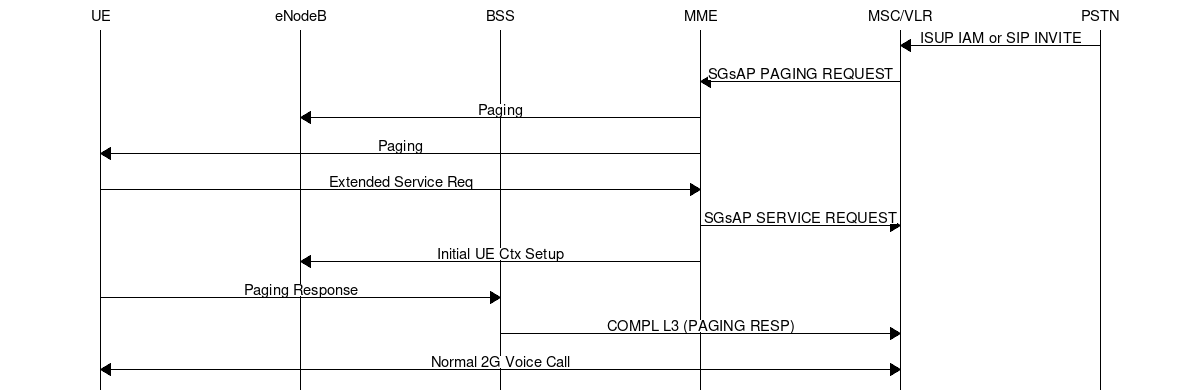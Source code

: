 msc {
	hscale=2;
	UE, ENB [label="eNodeB"], BSS, MME, VLR [label="MSC/VLR"], PSTN;

	VLR <= PSTN	[label="ISUP IAM or SIP INVITE"];
	MME <= VLR	[label="SGsAP PAGING REQUEST"];
	ENB <= MME	[label="Paging"];
	UE <= MME	[label="Paging"];

	UE => MME	[label="Extended Service Req"];
	MME => VLR	[label="SGsAP SERVICE REQUEST"];
	ENB <= MME	[label="Initial UE Ctx Setup"];

	UE => BSS	[label="Paging Response"];
	BSS => VLR	[label="COMPL L3 (PAGING RESP)"];
	UE <=> VLR	[label="Normal 2G Voice Call"];
}
